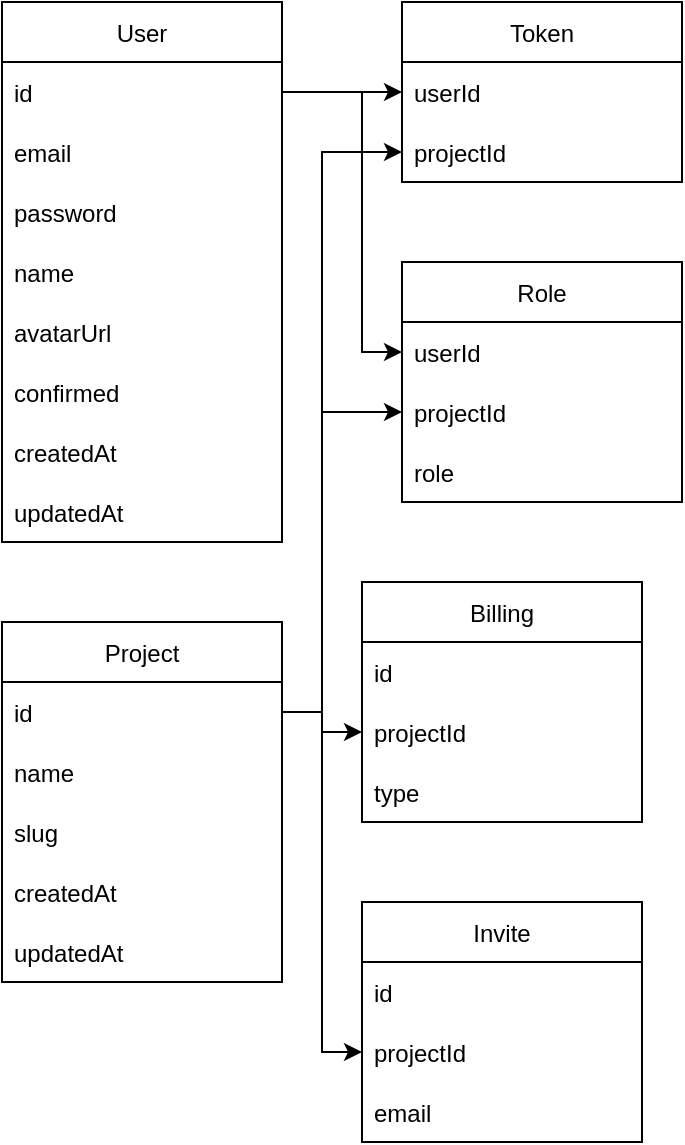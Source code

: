 <mxfile version="18.0.0" type="device" pages="3"><diagram id="sDhV4o65LZW8TBKsKyu-" name="database"><mxGraphModel dx="1422" dy="754" grid="1" gridSize="10" guides="1" tooltips="1" connect="1" arrows="1" fold="1" page="1" pageScale="1" pageWidth="827" pageHeight="1169" math="0" shadow="0"><root><mxCell id="0"/><mxCell id="1" parent="0"/><mxCell id="0c1Bia0aieGIqEAj4mEl-1" value="User" style="swimlane;fontStyle=0;childLayout=stackLayout;horizontal=1;startSize=30;horizontalStack=0;resizeParent=1;resizeParentMax=0;resizeLast=0;collapsible=1;marginBottom=0;" vertex="1" parent="1"><mxGeometry x="40" y="40" width="140" height="270" as="geometry"/></mxCell><mxCell id="0c1Bia0aieGIqEAj4mEl-2" value="id" style="text;strokeColor=none;fillColor=none;align=left;verticalAlign=middle;spacingLeft=4;spacingRight=4;overflow=hidden;points=[[0,0.5],[1,0.5]];portConstraint=eastwest;rotatable=0;" vertex="1" parent="0c1Bia0aieGIqEAj4mEl-1"><mxGeometry y="30" width="140" height="30" as="geometry"/></mxCell><mxCell id="0c1Bia0aieGIqEAj4mEl-3" value="email" style="text;strokeColor=none;fillColor=none;align=left;verticalAlign=middle;spacingLeft=4;spacingRight=4;overflow=hidden;points=[[0,0.5],[1,0.5]];portConstraint=eastwest;rotatable=0;" vertex="1" parent="0c1Bia0aieGIqEAj4mEl-1"><mxGeometry y="60" width="140" height="30" as="geometry"/></mxCell><mxCell id="0c1Bia0aieGIqEAj4mEl-4" value="password" style="text;strokeColor=none;fillColor=none;align=left;verticalAlign=middle;spacingLeft=4;spacingRight=4;overflow=hidden;points=[[0,0.5],[1,0.5]];portConstraint=eastwest;rotatable=0;" vertex="1" parent="0c1Bia0aieGIqEAj4mEl-1"><mxGeometry y="90" width="140" height="30" as="geometry"/></mxCell><mxCell id="0c1Bia0aieGIqEAj4mEl-15" value="name" style="text;strokeColor=none;fillColor=none;align=left;verticalAlign=middle;spacingLeft=4;spacingRight=4;overflow=hidden;points=[[0,0.5],[1,0.5]];portConstraint=eastwest;rotatable=0;" vertex="1" parent="0c1Bia0aieGIqEAj4mEl-1"><mxGeometry y="120" width="140" height="30" as="geometry"/></mxCell><mxCell id="0c1Bia0aieGIqEAj4mEl-14" value="avatarUrl" style="text;strokeColor=none;fillColor=none;align=left;verticalAlign=middle;spacingLeft=4;spacingRight=4;overflow=hidden;points=[[0,0.5],[1,0.5]];portConstraint=eastwest;rotatable=0;" vertex="1" parent="0c1Bia0aieGIqEAj4mEl-1"><mxGeometry y="150" width="140" height="30" as="geometry"/></mxCell><mxCell id="0c1Bia0aieGIqEAj4mEl-13" value="confirmed" style="text;strokeColor=none;fillColor=none;align=left;verticalAlign=middle;spacingLeft=4;spacingRight=4;overflow=hidden;points=[[0,0.5],[1,0.5]];portConstraint=eastwest;rotatable=0;" vertex="1" parent="0c1Bia0aieGIqEAj4mEl-1"><mxGeometry y="180" width="140" height="30" as="geometry"/></mxCell><mxCell id="0c1Bia0aieGIqEAj4mEl-12" value="createdAt" style="text;strokeColor=none;fillColor=none;align=left;verticalAlign=middle;spacingLeft=4;spacingRight=4;overflow=hidden;points=[[0,0.5],[1,0.5]];portConstraint=eastwest;rotatable=0;" vertex="1" parent="0c1Bia0aieGIqEAj4mEl-1"><mxGeometry y="210" width="140" height="30" as="geometry"/></mxCell><mxCell id="0c1Bia0aieGIqEAj4mEl-11" value="updatedAt" style="text;strokeColor=none;fillColor=none;align=left;verticalAlign=middle;spacingLeft=4;spacingRight=4;overflow=hidden;points=[[0,0.5],[1,0.5]];portConstraint=eastwest;rotatable=0;" vertex="1" parent="0c1Bia0aieGIqEAj4mEl-1"><mxGeometry y="240" width="140" height="30" as="geometry"/></mxCell><mxCell id="0c1Bia0aieGIqEAj4mEl-19" value="Token" style="swimlane;fontStyle=0;childLayout=stackLayout;horizontal=1;startSize=30;horizontalStack=0;resizeParent=1;resizeParentMax=0;resizeLast=0;collapsible=1;marginBottom=0;" vertex="1" parent="1"><mxGeometry x="240" y="40" width="140" height="90" as="geometry"/></mxCell><mxCell id="0c1Bia0aieGIqEAj4mEl-20" value="userId" style="text;strokeColor=none;fillColor=none;align=left;verticalAlign=middle;spacingLeft=4;spacingRight=4;overflow=hidden;points=[[0,0.5],[1,0.5]];portConstraint=eastwest;rotatable=0;" vertex="1" parent="0c1Bia0aieGIqEAj4mEl-19"><mxGeometry y="30" width="140" height="30" as="geometry"/></mxCell><mxCell id="0c1Bia0aieGIqEAj4mEl-21" value="projectId" style="text;strokeColor=none;fillColor=none;align=left;verticalAlign=middle;spacingLeft=4;spacingRight=4;overflow=hidden;points=[[0,0.5],[1,0.5]];portConstraint=eastwest;rotatable=0;" vertex="1" parent="0c1Bia0aieGIqEAj4mEl-19"><mxGeometry y="60" width="140" height="30" as="geometry"/></mxCell><mxCell id="0c1Bia0aieGIqEAj4mEl-23" value="Billing" style="swimlane;fontStyle=0;childLayout=stackLayout;horizontal=1;startSize=30;horizontalStack=0;resizeParent=1;resizeParentMax=0;resizeLast=0;collapsible=1;marginBottom=0;" vertex="1" parent="1"><mxGeometry x="220" y="330" width="140" height="120" as="geometry"/></mxCell><mxCell id="0c1Bia0aieGIqEAj4mEl-24" value="id" style="text;strokeColor=none;fillColor=none;align=left;verticalAlign=middle;spacingLeft=4;spacingRight=4;overflow=hidden;points=[[0,0.5],[1,0.5]];portConstraint=eastwest;rotatable=0;" vertex="1" parent="0c1Bia0aieGIqEAj4mEl-23"><mxGeometry y="30" width="140" height="30" as="geometry"/></mxCell><mxCell id="0c1Bia0aieGIqEAj4mEl-25" value="projectId" style="text;strokeColor=none;fillColor=none;align=left;verticalAlign=middle;spacingLeft=4;spacingRight=4;overflow=hidden;points=[[0,0.5],[1,0.5]];portConstraint=eastwest;rotatable=0;" vertex="1" parent="0c1Bia0aieGIqEAj4mEl-23"><mxGeometry y="60" width="140" height="30" as="geometry"/></mxCell><mxCell id="0c1Bia0aieGIqEAj4mEl-26" value="type" style="text;strokeColor=none;fillColor=none;align=left;verticalAlign=middle;spacingLeft=4;spacingRight=4;overflow=hidden;points=[[0,0.5],[1,0.5]];portConstraint=eastwest;rotatable=0;" vertex="1" parent="0c1Bia0aieGIqEAj4mEl-23"><mxGeometry y="90" width="140" height="30" as="geometry"/></mxCell><mxCell id="0c1Bia0aieGIqEAj4mEl-27" value="Project" style="swimlane;fontStyle=0;childLayout=stackLayout;horizontal=1;startSize=30;horizontalStack=0;resizeParent=1;resizeParentMax=0;resizeLast=0;collapsible=1;marginBottom=0;" vertex="1" parent="1"><mxGeometry x="40" y="350" width="140" height="180" as="geometry"/></mxCell><mxCell id="0c1Bia0aieGIqEAj4mEl-28" value="id" style="text;strokeColor=none;fillColor=none;align=left;verticalAlign=middle;spacingLeft=4;spacingRight=4;overflow=hidden;points=[[0,0.5],[1,0.5]];portConstraint=eastwest;rotatable=0;" vertex="1" parent="0c1Bia0aieGIqEAj4mEl-27"><mxGeometry y="30" width="140" height="30" as="geometry"/></mxCell><mxCell id="0c1Bia0aieGIqEAj4mEl-29" value="name" style="text;strokeColor=none;fillColor=none;align=left;verticalAlign=middle;spacingLeft=4;spacingRight=4;overflow=hidden;points=[[0,0.5],[1,0.5]];portConstraint=eastwest;rotatable=0;" vertex="1" parent="0c1Bia0aieGIqEAj4mEl-27"><mxGeometry y="60" width="140" height="30" as="geometry"/></mxCell><mxCell id="0c1Bia0aieGIqEAj4mEl-30" value="slug" style="text;strokeColor=none;fillColor=none;align=left;verticalAlign=middle;spacingLeft=4;spacingRight=4;overflow=hidden;points=[[0,0.5],[1,0.5]];portConstraint=eastwest;rotatable=0;" vertex="1" parent="0c1Bia0aieGIqEAj4mEl-27"><mxGeometry y="90" width="140" height="30" as="geometry"/></mxCell><mxCell id="0c1Bia0aieGIqEAj4mEl-31" value="createdAt" style="text;strokeColor=none;fillColor=none;align=left;verticalAlign=middle;spacingLeft=4;spacingRight=4;overflow=hidden;points=[[0,0.5],[1,0.5]];portConstraint=eastwest;rotatable=0;" vertex="1" parent="0c1Bia0aieGIqEAj4mEl-27"><mxGeometry y="120" width="140" height="30" as="geometry"/></mxCell><mxCell id="0c1Bia0aieGIqEAj4mEl-32" value="updatedAt" style="text;strokeColor=none;fillColor=none;align=left;verticalAlign=middle;spacingLeft=4;spacingRight=4;overflow=hidden;points=[[0,0.5],[1,0.5]];portConstraint=eastwest;rotatable=0;" vertex="1" parent="0c1Bia0aieGIqEAj4mEl-27"><mxGeometry y="150" width="140" height="30" as="geometry"/></mxCell><mxCell id="0c1Bia0aieGIqEAj4mEl-35" value="Invite" style="swimlane;fontStyle=0;childLayout=stackLayout;horizontal=1;startSize=30;horizontalStack=0;resizeParent=1;resizeParentMax=0;resizeLast=0;collapsible=1;marginBottom=0;" vertex="1" parent="1"><mxGeometry x="220" y="490" width="140" height="120" as="geometry"/></mxCell><mxCell id="0c1Bia0aieGIqEAj4mEl-36" value="id" style="text;strokeColor=none;fillColor=none;align=left;verticalAlign=middle;spacingLeft=4;spacingRight=4;overflow=hidden;points=[[0,0.5],[1,0.5]];portConstraint=eastwest;rotatable=0;" vertex="1" parent="0c1Bia0aieGIqEAj4mEl-35"><mxGeometry y="30" width="140" height="30" as="geometry"/></mxCell><mxCell id="0c1Bia0aieGIqEAj4mEl-38" value="projectId" style="text;strokeColor=none;fillColor=none;align=left;verticalAlign=middle;spacingLeft=4;spacingRight=4;overflow=hidden;points=[[0,0.5],[1,0.5]];portConstraint=eastwest;rotatable=0;" vertex="1" parent="0c1Bia0aieGIqEAj4mEl-35"><mxGeometry y="60" width="140" height="30" as="geometry"/></mxCell><mxCell id="0c1Bia0aieGIqEAj4mEl-37" value="email" style="text;strokeColor=none;fillColor=none;align=left;verticalAlign=middle;spacingLeft=4;spacingRight=4;overflow=hidden;points=[[0,0.5],[1,0.5]];portConstraint=eastwest;rotatable=0;" vertex="1" parent="0c1Bia0aieGIqEAj4mEl-35"><mxGeometry y="90" width="140" height="30" as="geometry"/></mxCell><mxCell id="0c1Bia0aieGIqEAj4mEl-39" value="Role" style="swimlane;fontStyle=0;childLayout=stackLayout;horizontal=1;startSize=30;horizontalStack=0;resizeParent=1;resizeParentMax=0;resizeLast=0;collapsible=1;marginBottom=0;" vertex="1" parent="1"><mxGeometry x="240" y="170" width="140" height="120" as="geometry"/></mxCell><mxCell id="0c1Bia0aieGIqEAj4mEl-40" value="userId" style="text;strokeColor=none;fillColor=none;align=left;verticalAlign=middle;spacingLeft=4;spacingRight=4;overflow=hidden;points=[[0,0.5],[1,0.5]];portConstraint=eastwest;rotatable=0;" vertex="1" parent="0c1Bia0aieGIqEAj4mEl-39"><mxGeometry y="30" width="140" height="30" as="geometry"/></mxCell><mxCell id="0c1Bia0aieGIqEAj4mEl-41" value="projectId" style="text;strokeColor=none;fillColor=none;align=left;verticalAlign=middle;spacingLeft=4;spacingRight=4;overflow=hidden;points=[[0,0.5],[1,0.5]];portConstraint=eastwest;rotatable=0;" vertex="1" parent="0c1Bia0aieGIqEAj4mEl-39"><mxGeometry y="60" width="140" height="30" as="geometry"/></mxCell><mxCell id="0c1Bia0aieGIqEAj4mEl-42" value="role" style="text;strokeColor=none;fillColor=none;align=left;verticalAlign=middle;spacingLeft=4;spacingRight=4;overflow=hidden;points=[[0,0.5],[1,0.5]];portConstraint=eastwest;rotatable=0;" vertex="1" parent="0c1Bia0aieGIqEAj4mEl-39"><mxGeometry y="90" width="140" height="30" as="geometry"/></mxCell><mxCell id="0c1Bia0aieGIqEAj4mEl-44" style="edgeStyle=orthogonalEdgeStyle;rounded=0;orthogonalLoop=1;jettySize=auto;html=1;exitX=1;exitY=0.5;exitDx=0;exitDy=0;entryX=0;entryY=0.5;entryDx=0;entryDy=0;" edge="1" parent="1" source="0c1Bia0aieGIqEAj4mEl-2" target="0c1Bia0aieGIqEAj4mEl-20"><mxGeometry relative="1" as="geometry"/></mxCell><mxCell id="0c1Bia0aieGIqEAj4mEl-45" style="edgeStyle=orthogonalEdgeStyle;rounded=0;orthogonalLoop=1;jettySize=auto;html=1;exitX=1;exitY=0.5;exitDx=0;exitDy=0;entryX=0;entryY=0.5;entryDx=0;entryDy=0;" edge="1" parent="1" source="0c1Bia0aieGIqEAj4mEl-28" target="0c1Bia0aieGIqEAj4mEl-21"><mxGeometry relative="1" as="geometry"><Array as="points"><mxPoint x="200" y="395"/><mxPoint x="200" y="115"/></Array></mxGeometry></mxCell><mxCell id="0c1Bia0aieGIqEAj4mEl-48" style="edgeStyle=orthogonalEdgeStyle;rounded=0;orthogonalLoop=1;jettySize=auto;html=1;exitX=1;exitY=0.5;exitDx=0;exitDy=0;entryX=0;entryY=0.5;entryDx=0;entryDy=0;" edge="1" parent="1" source="0c1Bia0aieGIqEAj4mEl-2" target="0c1Bia0aieGIqEAj4mEl-40"><mxGeometry relative="1" as="geometry"><Array as="points"><mxPoint x="220" y="85"/><mxPoint x="220" y="215"/></Array></mxGeometry></mxCell><mxCell id="0c1Bia0aieGIqEAj4mEl-49" style="edgeStyle=orthogonalEdgeStyle;rounded=0;orthogonalLoop=1;jettySize=auto;html=1;exitX=1;exitY=0.5;exitDx=0;exitDy=0;entryX=0;entryY=0.5;entryDx=0;entryDy=0;" edge="1" parent="1" source="0c1Bia0aieGIqEAj4mEl-28" target="0c1Bia0aieGIqEAj4mEl-41"><mxGeometry relative="1" as="geometry"><Array as="points"><mxPoint x="200" y="395"/><mxPoint x="200" y="245"/></Array></mxGeometry></mxCell><mxCell id="0c1Bia0aieGIqEAj4mEl-53" style="edgeStyle=orthogonalEdgeStyle;rounded=0;orthogonalLoop=1;jettySize=auto;html=1;exitX=1;exitY=0.5;exitDx=0;exitDy=0;entryX=0;entryY=0.5;entryDx=0;entryDy=0;" edge="1" parent="1" source="0c1Bia0aieGIqEAj4mEl-28" target="0c1Bia0aieGIqEAj4mEl-25"><mxGeometry relative="1" as="geometry"/></mxCell><mxCell id="0c1Bia0aieGIqEAj4mEl-54" style="edgeStyle=orthogonalEdgeStyle;rounded=0;orthogonalLoop=1;jettySize=auto;html=1;exitX=1;exitY=0.5;exitDx=0;exitDy=0;entryX=0;entryY=0.5;entryDx=0;entryDy=0;" edge="1" parent="1" source="0c1Bia0aieGIqEAj4mEl-28" target="0c1Bia0aieGIqEAj4mEl-38"><mxGeometry relative="1" as="geometry"/></mxCell></root></mxGraphModel></diagram><diagram id="RLopdVRm4ApmrINAiZ5e" name="api"><mxGraphModel dx="1182" dy="724" grid="1" gridSize="10" guides="1" tooltips="1" connect="1" arrows="1" fold="1" page="1" pageScale="1" pageWidth="827" pageHeight="1169" math="0" shadow="0"><root><mxCell id="0"/><mxCell id="1" parent="0"/><mxCell id="BE_3ruPmkd4VOg0bQgj6-1" value="&lt;h1&gt;API&lt;/h1&gt;&lt;p&gt;&lt;br&gt;&lt;/p&gt;&lt;p&gt;POST /api/users - регистрация нового пользователя&lt;/p&gt;&lt;p&gt;GET /api/users/@me - получение данных о пользователе на основе токена&lt;/p&gt;&lt;p&gt;GET /api/users/@me/projects - получение списка проектов, в которых пользователь состоит&lt;/p&gt;&lt;p&gt;PATCH /api/users/@me - редактирование профиля пользователя&lt;/p&gt;&lt;p&gt;DELETE /api/users/@me - удаление профиля пользователя&lt;/p&gt;&lt;p&gt;GET /api/users/@me/confirm?code=jwt - подтверждение электронной почты пользователя&lt;/p&gt;&lt;p&gt;&lt;br&gt;&lt;/p&gt;&lt;p&gt;POST /api/auth/login - получение user-токена&lt;br&gt;&lt;/p&gt;&lt;p&gt;&lt;br&gt;&lt;/p&gt;&lt;p&gt;POST /api/projects - создание нового проекта&lt;/p&gt;&lt;p&gt;GET /api/projects/@me - получение данных о проекте на основе токена&lt;/p&gt;&lt;p&gt;POST /api/projects/@me/invites - приглашение пользователя в проект по e-mail адресу&lt;/p&gt;&lt;p&gt;GET /api/projects/@me/users - получение списка пользователей, состоящих в проекте&lt;/p&gt;&lt;p&gt;PATCH /api/projects/@me - редактирование информации о проекте&lt;/p&gt;&lt;p&gt;DELETE - /api/projects/@me - удаление проекта&lt;/p&gt;&lt;p&gt;&lt;br&gt;&lt;/p&gt;&lt;p&gt;POST /api/auth/projects/:id/token - получение project-токена&lt;/p&gt;&lt;p&gt;POST /api/auth/projects/@me/token/verify - валидация project-токена&lt;/p&gt;" style="text;html=1;strokeColor=none;fillColor=none;spacing=5;spacingTop=-20;whiteSpace=wrap;overflow=hidden;rounded=0;" vertex="1" parent="1"><mxGeometry x="40" y="40" width="750" height="560" as="geometry"/></mxCell></root></mxGraphModel></diagram><diagram id="AKfgwMLRPKl_1AOqmglu" name="todo"><mxGraphModel dx="1422" dy="754" grid="1" gridSize="10" guides="1" tooltips="1" connect="1" arrows="1" fold="1" page="1" pageScale="1" pageWidth="827" pageHeight="1169" math="0" shadow="0"><root><mxCell id="0"/><mxCell id="1" parent="0"/><mxCell id="g-7gtKzJbucwKN1FMum2-1" value="&lt;h1&gt;TODO&lt;/h1&gt;&lt;p&gt;- swagger&lt;/p&gt;&lt;p&gt;- winston logger&lt;/p&gt;&lt;p&gt;- testing&lt;/p&gt;" style="text;html=1;strokeColor=none;fillColor=none;spacing=5;spacingTop=-20;whiteSpace=wrap;overflow=hidden;rounded=0;" vertex="1" parent="1"><mxGeometry x="40" y="40" width="750" height="160" as="geometry"/></mxCell></root></mxGraphModel></diagram></mxfile>